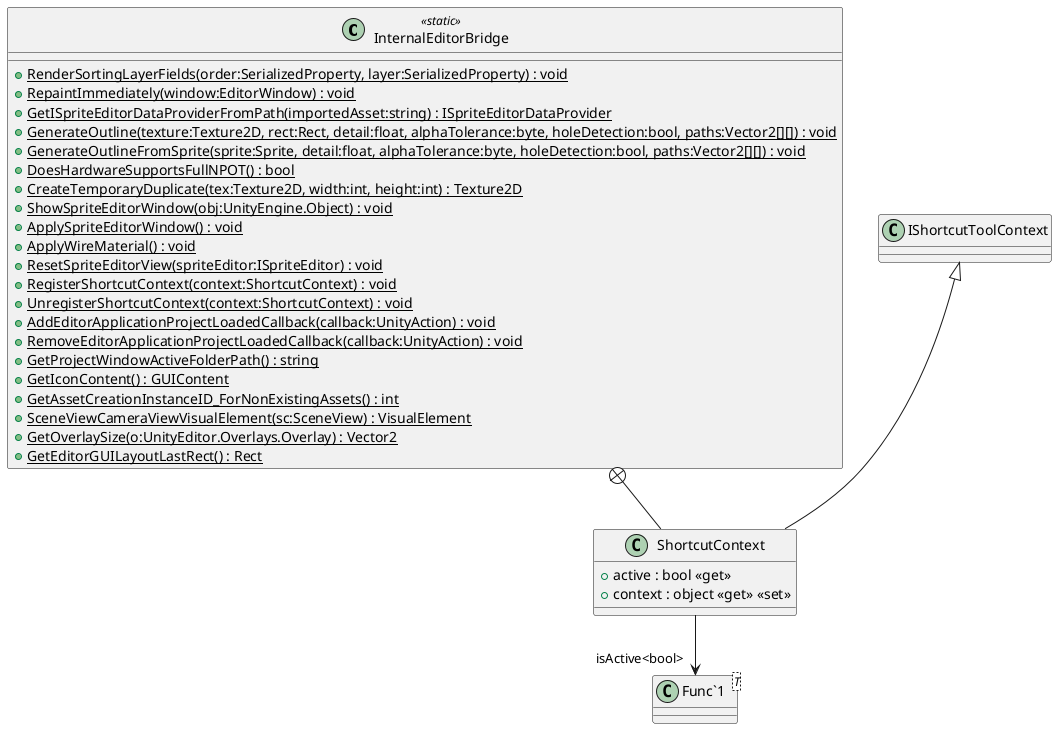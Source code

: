 @startuml
class InternalEditorBridge <<static>> {
    + {static} RenderSortingLayerFields(order:SerializedProperty, layer:SerializedProperty) : void
    + {static} RepaintImmediately(window:EditorWindow) : void
    + {static} GetISpriteEditorDataProviderFromPath(importedAsset:string) : ISpriteEditorDataProvider
    + {static} GenerateOutline(texture:Texture2D, rect:Rect, detail:float, alphaTolerance:byte, holeDetection:bool, paths:Vector2[][]) : void
    + {static} GenerateOutlineFromSprite(sprite:Sprite, detail:float, alphaTolerance:byte, holeDetection:bool, paths:Vector2[][]) : void
    + {static} DoesHardwareSupportsFullNPOT() : bool
    + {static} CreateTemporaryDuplicate(tex:Texture2D, width:int, height:int) : Texture2D
    + {static} ShowSpriteEditorWindow(obj:UnityEngine.Object) : void
    + {static} ApplySpriteEditorWindow() : void
    + {static} ApplyWireMaterial() : void
    + {static} ResetSpriteEditorView(spriteEditor:ISpriteEditor) : void
    + {static} RegisterShortcutContext(context:ShortcutContext) : void
    + {static} UnregisterShortcutContext(context:ShortcutContext) : void
    + {static} AddEditorApplicationProjectLoadedCallback(callback:UnityAction) : void
    + {static} RemoveEditorApplicationProjectLoadedCallback(callback:UnityAction) : void
    + {static} GetProjectWindowActiveFolderPath() : string
    + {static} GetIconContent() : GUIContent
    + {static} GetAssetCreationInstanceID_ForNonExistingAssets() : int
    + {static} SceneViewCameraViewVisualElement(sc:SceneView) : VisualElement
    + {static} GetOverlaySize(o:UnityEditor.Overlays.Overlay) : Vector2
    + {static} GetEditorGUILayoutLastRect() : Rect
}
class ShortcutContext {
    + active : bool <<get>>
    + context : object <<get>> <<set>>
}
class "Func`1"<T> {
}
InternalEditorBridge +-- ShortcutContext
IShortcutToolContext <|-- ShortcutContext
ShortcutContext --> "isActive<bool>" "Func`1"
@enduml
